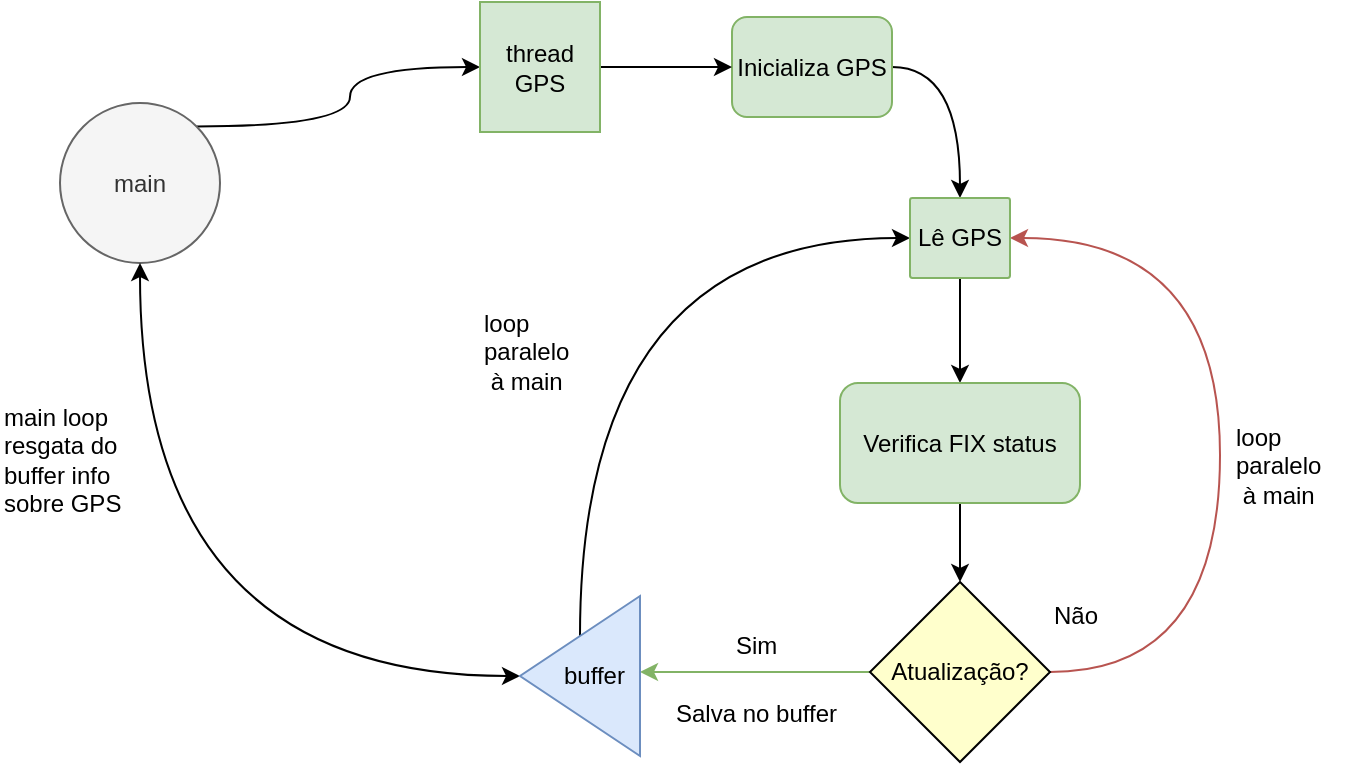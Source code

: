 <mxfile type="device" version="10.9.4"><diagram id="BE9cYNremahg8FJ47WP1" name="Page-1"><mxGraphModel grid="1" shadow="0" math="0" pageHeight="1169" pageWidth="827" pageScale="1" page="1" fold="1" arrows="1" connect="1" tooltips="1" guides="1" gridSize="10" dy="522" dx="868"><root><mxCell id="0"/><mxCell id="1" parent="0"/><mxCell id="syR_wjMJIzKH9YeYa0Eo-4" source="E5lVbfcRYXNqEf0S5CST-4" parent="1" target="E5lVbfcRYXNqEf0S5CST-16" edge="1" style="edgeStyle=orthogonalEdgeStyle;orthogonalLoop=1;jettySize=auto;html=1;exitX=1;exitY=0;exitDx=0;exitDy=0;curved=1;"><mxGeometry as="geometry" relative="1"/></mxCell><mxCell id="E5lVbfcRYXNqEf0S5CST-4" value="main" parent="1" style="ellipse;whiteSpace=wrap;html=1;aspect=fixed;fillColor=#f5f5f5;strokeColor=#666666;fontColor=#333333;" vertex="1"><mxGeometry as="geometry" height="80" width="80" y="152.5" x="120"/></mxCell><mxCell id="syR_wjMJIzKH9YeYa0Eo-6" source="E5lVbfcRYXNqEf0S5CST-15" parent="1" target="syR_wjMJIzKH9YeYa0Eo-3" edge="1" style="edgeStyle=orthogonalEdgeStyle;curved=1;orthogonalLoop=1;jettySize=auto;html=1;exitX=1;exitY=0.5;exitDx=0;exitDy=0;entryX=0.5;entryY=0;entryDx=0;entryDy=0;"><mxGeometry as="geometry" relative="1"/></mxCell><mxCell id="E5lVbfcRYXNqEf0S5CST-15" value="Inicializa GPS" parent="1" style="rounded=1;whiteSpace=wrap;html=1;fillColor=#d5e8d4;strokeColor=#82b366;" vertex="1"><mxGeometry as="geometry" height="50" width="80" y="109.5" x="456"/></mxCell><mxCell id="syR_wjMJIzKH9YeYa0Eo-5" source="E5lVbfcRYXNqEf0S5CST-16" parent="1" target="E5lVbfcRYXNqEf0S5CST-15" edge="1" style="edgeStyle=orthogonalEdgeStyle;curved=1;orthogonalLoop=1;jettySize=auto;html=1;exitX=1;exitY=0.5;exitDx=0;exitDy=0;"><mxGeometry as="geometry" relative="1"/></mxCell><mxCell id="E5lVbfcRYXNqEf0S5CST-16" value="thread GPS" parent="1" style="rounded=0;whiteSpace=wrap;html=1;fillColor=#d5e8d4;strokeColor=#82b366;" vertex="1"><mxGeometry as="geometry" height="65" width="60" y="102" x="330"/></mxCell><mxCell id="E5lVbfcRYXNqEf0S5CST-25" source="E5lVbfcRYXNqEf0S5CST-17" parent="1" edge="1" style="edgeStyle=orthogonalEdgeStyle;curved=1;orthogonalLoop=1;jettySize=auto;html=1;fillColor=#d5e8d4;strokeColor=#82b366;"><mxGeometry as="geometry" relative="1"><mxPoint as="targetPoint" y="437" x="410"/></mxGeometry></mxCell><mxCell id="syR_wjMJIzKH9YeYa0Eo-10" source="E5lVbfcRYXNqEf0S5CST-17" parent="1" target="syR_wjMJIzKH9YeYa0Eo-3" edge="1" style="edgeStyle=orthogonalEdgeStyle;curved=1;orthogonalLoop=1;jettySize=auto;html=1;exitX=1;exitY=0.5;exitDx=0;exitDy=0;entryX=1;entryY=0.5;entryDx=0;entryDy=0;fillColor=#f8cecc;strokeColor=#b85450;"><mxGeometry as="geometry" relative="1"><Array as="points"><mxPoint y="437" x="700"/><mxPoint y="220" x="700"/></Array></mxGeometry></mxCell><mxCell id="E5lVbfcRYXNqEf0S5CST-17" value="Atualização?" parent="1" style="rhombus;whiteSpace=wrap;html=1;fillColor=#FFFFCC;" vertex="1"><mxGeometry as="geometry" height="90" width="90" y="392" x="525"/></mxCell><mxCell id="E5lVbfcRYXNqEf0S5CST-23" value="Não&lt;br&gt;" parent="1" style="text;html=1;resizable=0;points=[];autosize=1;align=left;verticalAlign=top;spacingTop=-4;" vertex="1"><mxGeometry as="geometry" height="20" width="40" y="399" x="615"/></mxCell><mxCell id="E5lVbfcRYXNqEf0S5CST-24" value="loop&lt;br&gt;paralelo&lt;br&gt;&amp;nbsp;à main&lt;br&gt;" parent="1" style="text;html=1;resizable=0;points=[];autosize=1;align=left;verticalAlign=top;spacingTop=-4;rotation=0;" vertex="1"><mxGeometry as="geometry" height="40" width="60" y="310" x="706"/></mxCell><mxCell id="E5lVbfcRYXNqEf0S5CST-30" source="E5lVbfcRYXNqEf0S5CST-27" parent="1" target="E5lVbfcRYXNqEf0S5CST-4" edge="1" style="edgeStyle=orthogonalEdgeStyle;curved=1;orthogonalLoop=1;jettySize=auto;html=1;exitX=1;exitY=0.5;exitDx=0;exitDy=0;entryX=0.5;entryY=1;entryDx=0;entryDy=0;startArrow=classic;startFill=1;"><mxGeometry as="geometry" relative="1"/></mxCell><mxCell id="syR_wjMJIzKH9YeYa0Eo-9" source="E5lVbfcRYXNqEf0S5CST-27" parent="1" target="syR_wjMJIzKH9YeYa0Eo-3" edge="1" style="edgeStyle=orthogonalEdgeStyle;curved=1;orthogonalLoop=1;jettySize=auto;html=1;exitX=0.5;exitY=1;exitDx=0;exitDy=0;entryX=0;entryY=0.5;entryDx=0;entryDy=0;"><mxGeometry as="geometry" relative="1"><Array as="points"><mxPoint y="220" x="380"/></Array></mxGeometry></mxCell><mxCell id="E5lVbfcRYXNqEf0S5CST-27" value="" parent="1" style="triangle;whiteSpace=wrap;html=1;rotation=-180;fillColor=#dae8fc;strokeColor=#6c8ebf;" vertex="1"><mxGeometry as="geometry" height="80" width="60" y="399" x="350"/></mxCell><mxCell id="E5lVbfcRYXNqEf0S5CST-28" value="buffer&lt;br&gt;" parent="1" style="text;html=1;resizable=0;points=[];autosize=1;align=left;verticalAlign=top;spacingTop=-4;" vertex="1"><mxGeometry as="geometry" height="20" width="50" y="429" x="370"/></mxCell><mxCell id="E5lVbfcRYXNqEf0S5CST-29" value="Sim&lt;br&gt;" parent="1" style="text;html=1;resizable=0;points=[];autosize=1;align=left;verticalAlign=top;spacingTop=-4;" vertex="1"><mxGeometry as="geometry" height="20" width="40" y="414" x="456"/></mxCell><mxCell id="E5lVbfcRYXNqEf0S5CST-31" value="main loop&lt;br&gt;resgata do&lt;br&gt;buffer info&lt;br&gt;sobre GPS&lt;br&gt;" parent="1" style="text;html=1;resizable=0;points=[];autosize=1;align=left;verticalAlign=top;spacingTop=-4;" vertex="1"><mxGeometry as="geometry" height="60" width="80" y="300" x="90"/></mxCell><mxCell id="syR_wjMJIzKH9YeYa0Eo-1" value="Salva no buffer" parent="1" style="text;html=1;resizable=0;points=[];autosize=1;align=left;verticalAlign=top;spacingTop=-4;" vertex="1"><mxGeometry as="geometry" height="20" width="100" y="448" x="426"/></mxCell><mxCell id="syR_wjMJIzKH9YeYa0Eo-12" source="syR_wjMJIzKH9YeYa0Eo-3" parent="1" target="syR_wjMJIzKH9YeYa0Eo-7" edge="1" style="edgeStyle=orthogonalEdgeStyle;curved=1;orthogonalLoop=1;jettySize=auto;html=1;exitX=0.5;exitY=1;exitDx=0;exitDy=0;entryX=0.5;entryY=0;entryDx=0;entryDy=0;"><mxGeometry as="geometry" relative="1"/></mxCell><mxCell id="syR_wjMJIzKH9YeYa0Eo-3" value="Lê GPS" parent="1" style="rounded=1;whiteSpace=wrap;html=1;arcSize=3;fillColor=#d5e8d4;strokeColor=#82b366;" vertex="1"><mxGeometry as="geometry" height="40" width="50" y="200" x="545"/></mxCell><mxCell id="syR_wjMJIzKH9YeYa0Eo-13" source="syR_wjMJIzKH9YeYa0Eo-7" parent="1" target="E5lVbfcRYXNqEf0S5CST-17" edge="1" style="edgeStyle=orthogonalEdgeStyle;curved=1;orthogonalLoop=1;jettySize=auto;html=1;exitX=0.5;exitY=1;exitDx=0;exitDy=0;entryX=0.5;entryY=0;entryDx=0;entryDy=0;"><mxGeometry as="geometry" relative="1"/></mxCell><mxCell id="syR_wjMJIzKH9YeYa0Eo-7" value="Verifica FIX status" parent="1" style="rounded=1;whiteSpace=wrap;html=1;fillColor=#d5e8d4;strokeColor=#82b366;" vertex="1"><mxGeometry as="geometry" height="60" width="120" y="292.5" x="510"/></mxCell><mxCell id="syR_wjMJIzKH9YeYa0Eo-11" value="loop&lt;br&gt;paralelo&lt;br&gt;&amp;nbsp;à main&lt;br&gt;" parent="1" style="text;html=1;resizable=0;points=[];autosize=1;align=left;verticalAlign=top;spacingTop=-4;rotation=0;" vertex="1"><mxGeometry as="geometry" height="40" width="60" y="252.5" x="330"/></mxCell></root></mxGraphModel></diagram></mxfile>